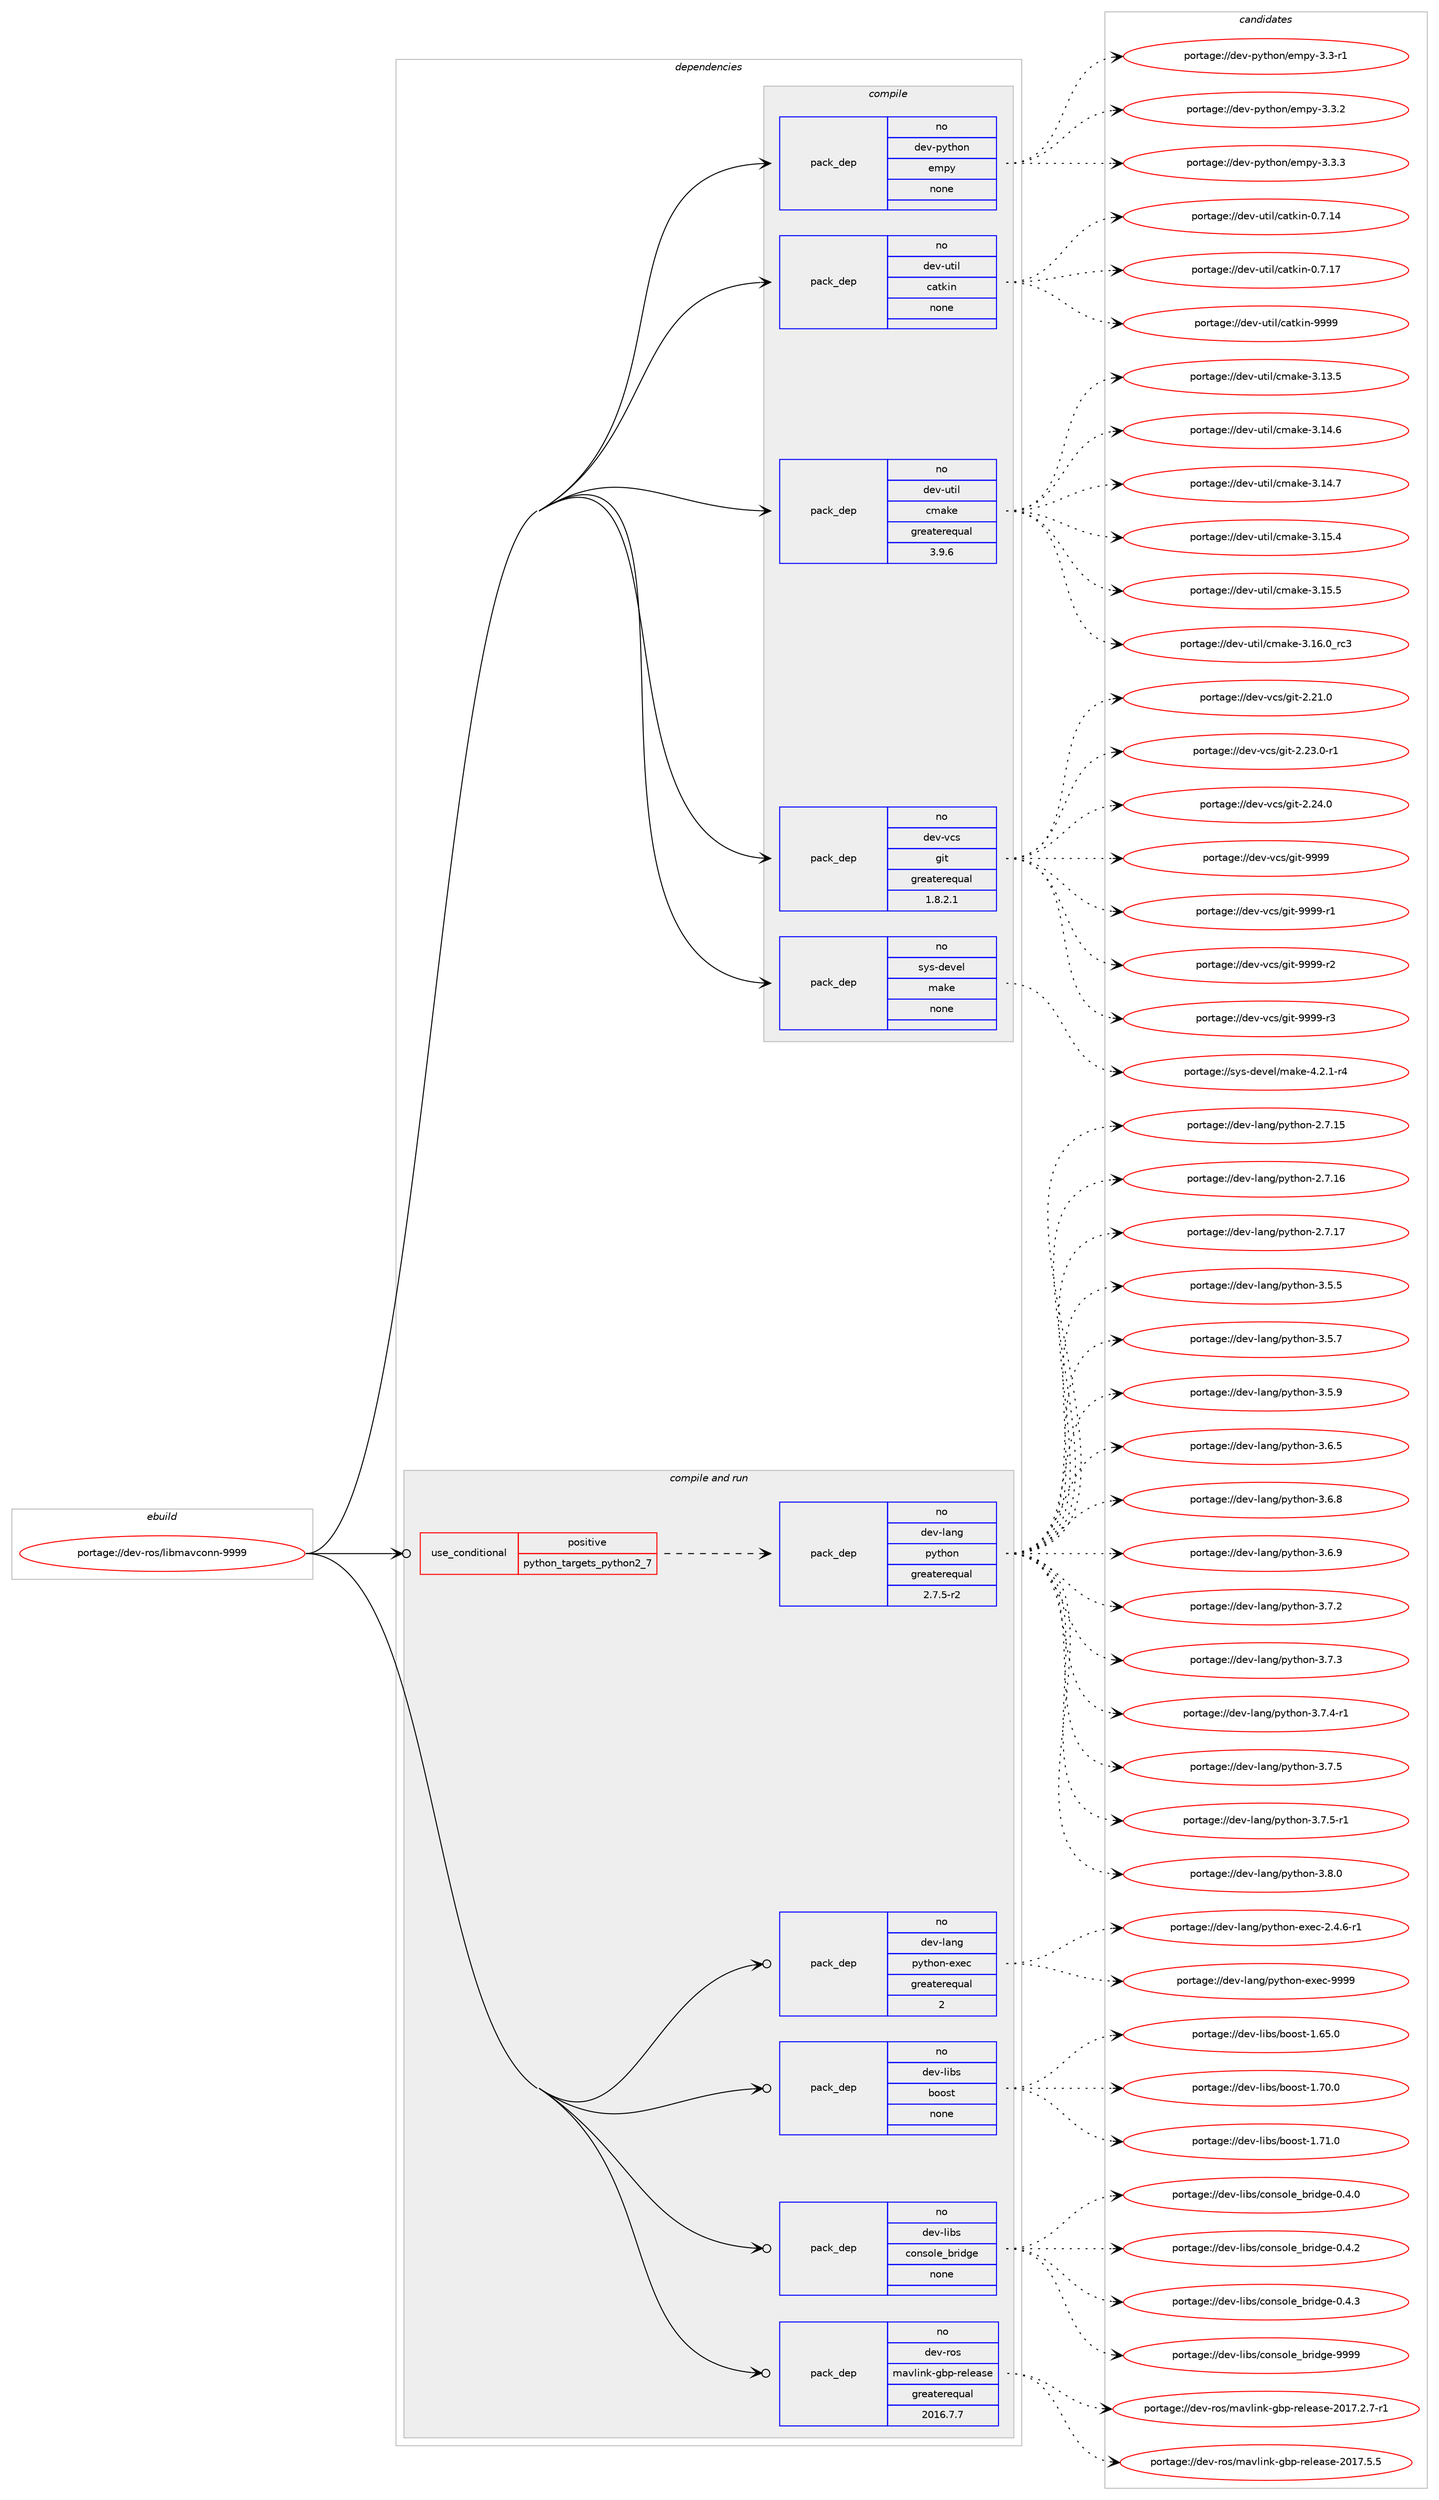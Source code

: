 digraph prolog {

# *************
# Graph options
# *************

newrank=true;
concentrate=true;
compound=true;
graph [rankdir=LR,fontname=Helvetica,fontsize=10,ranksep=1.5];#, ranksep=2.5, nodesep=0.2];
edge  [arrowhead=vee];
node  [fontname=Helvetica,fontsize=10];

# **********
# The ebuild
# **********

subgraph cluster_leftcol {
color=gray;
rank=same;
label=<<i>ebuild</i>>;
id [label="portage://dev-ros/libmavconn-9999", color=red, width=4, href="../dev-ros/libmavconn-9999.svg"];
}

# ****************
# The dependencies
# ****************

subgraph cluster_midcol {
color=gray;
label=<<i>dependencies</i>>;
subgraph cluster_compile {
fillcolor="#eeeeee";
style=filled;
label=<<i>compile</i>>;
subgraph pack144075 {
dependency190529 [label=<<TABLE BORDER="0" CELLBORDER="1" CELLSPACING="0" CELLPADDING="4" WIDTH="220"><TR><TD ROWSPAN="6" CELLPADDING="30">pack_dep</TD></TR><TR><TD WIDTH="110">no</TD></TR><TR><TD>dev-python</TD></TR><TR><TD>empy</TD></TR><TR><TD>none</TD></TR><TR><TD></TD></TR></TABLE>>, shape=none, color=blue];
}
id:e -> dependency190529:w [weight=20,style="solid",arrowhead="vee"];
subgraph pack144076 {
dependency190530 [label=<<TABLE BORDER="0" CELLBORDER="1" CELLSPACING="0" CELLPADDING="4" WIDTH="220"><TR><TD ROWSPAN="6" CELLPADDING="30">pack_dep</TD></TR><TR><TD WIDTH="110">no</TD></TR><TR><TD>dev-util</TD></TR><TR><TD>catkin</TD></TR><TR><TD>none</TD></TR><TR><TD></TD></TR></TABLE>>, shape=none, color=blue];
}
id:e -> dependency190530:w [weight=20,style="solid",arrowhead="vee"];
subgraph pack144077 {
dependency190531 [label=<<TABLE BORDER="0" CELLBORDER="1" CELLSPACING="0" CELLPADDING="4" WIDTH="220"><TR><TD ROWSPAN="6" CELLPADDING="30">pack_dep</TD></TR><TR><TD WIDTH="110">no</TD></TR><TR><TD>dev-util</TD></TR><TR><TD>cmake</TD></TR><TR><TD>greaterequal</TD></TR><TR><TD>3.9.6</TD></TR></TABLE>>, shape=none, color=blue];
}
id:e -> dependency190531:w [weight=20,style="solid",arrowhead="vee"];
subgraph pack144078 {
dependency190532 [label=<<TABLE BORDER="0" CELLBORDER="1" CELLSPACING="0" CELLPADDING="4" WIDTH="220"><TR><TD ROWSPAN="6" CELLPADDING="30">pack_dep</TD></TR><TR><TD WIDTH="110">no</TD></TR><TR><TD>dev-vcs</TD></TR><TR><TD>git</TD></TR><TR><TD>greaterequal</TD></TR><TR><TD>1.8.2.1</TD></TR></TABLE>>, shape=none, color=blue];
}
id:e -> dependency190532:w [weight=20,style="solid",arrowhead="vee"];
subgraph pack144079 {
dependency190533 [label=<<TABLE BORDER="0" CELLBORDER="1" CELLSPACING="0" CELLPADDING="4" WIDTH="220"><TR><TD ROWSPAN="6" CELLPADDING="30">pack_dep</TD></TR><TR><TD WIDTH="110">no</TD></TR><TR><TD>sys-devel</TD></TR><TR><TD>make</TD></TR><TR><TD>none</TD></TR><TR><TD></TD></TR></TABLE>>, shape=none, color=blue];
}
id:e -> dependency190533:w [weight=20,style="solid",arrowhead="vee"];
}
subgraph cluster_compileandrun {
fillcolor="#eeeeee";
style=filled;
label=<<i>compile and run</i>>;
subgraph cond43024 {
dependency190534 [label=<<TABLE BORDER="0" CELLBORDER="1" CELLSPACING="0" CELLPADDING="4"><TR><TD ROWSPAN="3" CELLPADDING="10">use_conditional</TD></TR><TR><TD>positive</TD></TR><TR><TD>python_targets_python2_7</TD></TR></TABLE>>, shape=none, color=red];
subgraph pack144080 {
dependency190535 [label=<<TABLE BORDER="0" CELLBORDER="1" CELLSPACING="0" CELLPADDING="4" WIDTH="220"><TR><TD ROWSPAN="6" CELLPADDING="30">pack_dep</TD></TR><TR><TD WIDTH="110">no</TD></TR><TR><TD>dev-lang</TD></TR><TR><TD>python</TD></TR><TR><TD>greaterequal</TD></TR><TR><TD>2.7.5-r2</TD></TR></TABLE>>, shape=none, color=blue];
}
dependency190534:e -> dependency190535:w [weight=20,style="dashed",arrowhead="vee"];
}
id:e -> dependency190534:w [weight=20,style="solid",arrowhead="odotvee"];
subgraph pack144081 {
dependency190536 [label=<<TABLE BORDER="0" CELLBORDER="1" CELLSPACING="0" CELLPADDING="4" WIDTH="220"><TR><TD ROWSPAN="6" CELLPADDING="30">pack_dep</TD></TR><TR><TD WIDTH="110">no</TD></TR><TR><TD>dev-lang</TD></TR><TR><TD>python-exec</TD></TR><TR><TD>greaterequal</TD></TR><TR><TD>2</TD></TR></TABLE>>, shape=none, color=blue];
}
id:e -> dependency190536:w [weight=20,style="solid",arrowhead="odotvee"];
subgraph pack144082 {
dependency190537 [label=<<TABLE BORDER="0" CELLBORDER="1" CELLSPACING="0" CELLPADDING="4" WIDTH="220"><TR><TD ROWSPAN="6" CELLPADDING="30">pack_dep</TD></TR><TR><TD WIDTH="110">no</TD></TR><TR><TD>dev-libs</TD></TR><TR><TD>boost</TD></TR><TR><TD>none</TD></TR><TR><TD></TD></TR></TABLE>>, shape=none, color=blue];
}
id:e -> dependency190537:w [weight=20,style="solid",arrowhead="odotvee"];
subgraph pack144083 {
dependency190538 [label=<<TABLE BORDER="0" CELLBORDER="1" CELLSPACING="0" CELLPADDING="4" WIDTH="220"><TR><TD ROWSPAN="6" CELLPADDING="30">pack_dep</TD></TR><TR><TD WIDTH="110">no</TD></TR><TR><TD>dev-libs</TD></TR><TR><TD>console_bridge</TD></TR><TR><TD>none</TD></TR><TR><TD></TD></TR></TABLE>>, shape=none, color=blue];
}
id:e -> dependency190538:w [weight=20,style="solid",arrowhead="odotvee"];
subgraph pack144084 {
dependency190539 [label=<<TABLE BORDER="0" CELLBORDER="1" CELLSPACING="0" CELLPADDING="4" WIDTH="220"><TR><TD ROWSPAN="6" CELLPADDING="30">pack_dep</TD></TR><TR><TD WIDTH="110">no</TD></TR><TR><TD>dev-ros</TD></TR><TR><TD>mavlink-gbp-release</TD></TR><TR><TD>greaterequal</TD></TR><TR><TD>2016.7.7</TD></TR></TABLE>>, shape=none, color=blue];
}
id:e -> dependency190539:w [weight=20,style="solid",arrowhead="odotvee"];
}
subgraph cluster_run {
fillcolor="#eeeeee";
style=filled;
label=<<i>run</i>>;
}
}

# **************
# The candidates
# **************

subgraph cluster_choices {
rank=same;
color=gray;
label=<<i>candidates</i>>;

subgraph choice144075 {
color=black;
nodesep=1;
choiceportage1001011184511212111610411111047101109112121455146514511449 [label="portage://dev-python/empy-3.3-r1", color=red, width=4,href="../dev-python/empy-3.3-r1.svg"];
choiceportage1001011184511212111610411111047101109112121455146514650 [label="portage://dev-python/empy-3.3.2", color=red, width=4,href="../dev-python/empy-3.3.2.svg"];
choiceportage1001011184511212111610411111047101109112121455146514651 [label="portage://dev-python/empy-3.3.3", color=red, width=4,href="../dev-python/empy-3.3.3.svg"];
dependency190529:e -> choiceportage1001011184511212111610411111047101109112121455146514511449:w [style=dotted,weight="100"];
dependency190529:e -> choiceportage1001011184511212111610411111047101109112121455146514650:w [style=dotted,weight="100"];
dependency190529:e -> choiceportage1001011184511212111610411111047101109112121455146514651:w [style=dotted,weight="100"];
}
subgraph choice144076 {
color=black;
nodesep=1;
choiceportage1001011184511711610510847999711610710511045484655464952 [label="portage://dev-util/catkin-0.7.14", color=red, width=4,href="../dev-util/catkin-0.7.14.svg"];
choiceportage1001011184511711610510847999711610710511045484655464955 [label="portage://dev-util/catkin-0.7.17", color=red, width=4,href="../dev-util/catkin-0.7.17.svg"];
choiceportage100101118451171161051084799971161071051104557575757 [label="portage://dev-util/catkin-9999", color=red, width=4,href="../dev-util/catkin-9999.svg"];
dependency190530:e -> choiceportage1001011184511711610510847999711610710511045484655464952:w [style=dotted,weight="100"];
dependency190530:e -> choiceportage1001011184511711610510847999711610710511045484655464955:w [style=dotted,weight="100"];
dependency190530:e -> choiceportage100101118451171161051084799971161071051104557575757:w [style=dotted,weight="100"];
}
subgraph choice144077 {
color=black;
nodesep=1;
choiceportage1001011184511711610510847991099710710145514649514653 [label="portage://dev-util/cmake-3.13.5", color=red, width=4,href="../dev-util/cmake-3.13.5.svg"];
choiceportage1001011184511711610510847991099710710145514649524654 [label="portage://dev-util/cmake-3.14.6", color=red, width=4,href="../dev-util/cmake-3.14.6.svg"];
choiceportage1001011184511711610510847991099710710145514649524655 [label="portage://dev-util/cmake-3.14.7", color=red, width=4,href="../dev-util/cmake-3.14.7.svg"];
choiceportage1001011184511711610510847991099710710145514649534652 [label="portage://dev-util/cmake-3.15.4", color=red, width=4,href="../dev-util/cmake-3.15.4.svg"];
choiceportage1001011184511711610510847991099710710145514649534653 [label="portage://dev-util/cmake-3.15.5", color=red, width=4,href="../dev-util/cmake-3.15.5.svg"];
choiceportage1001011184511711610510847991099710710145514649544648951149951 [label="portage://dev-util/cmake-3.16.0_rc3", color=red, width=4,href="../dev-util/cmake-3.16.0_rc3.svg"];
dependency190531:e -> choiceportage1001011184511711610510847991099710710145514649514653:w [style=dotted,weight="100"];
dependency190531:e -> choiceportage1001011184511711610510847991099710710145514649524654:w [style=dotted,weight="100"];
dependency190531:e -> choiceportage1001011184511711610510847991099710710145514649524655:w [style=dotted,weight="100"];
dependency190531:e -> choiceportage1001011184511711610510847991099710710145514649534652:w [style=dotted,weight="100"];
dependency190531:e -> choiceportage1001011184511711610510847991099710710145514649534653:w [style=dotted,weight="100"];
dependency190531:e -> choiceportage1001011184511711610510847991099710710145514649544648951149951:w [style=dotted,weight="100"];
}
subgraph choice144078 {
color=black;
nodesep=1;
choiceportage10010111845118991154710310511645504650494648 [label="portage://dev-vcs/git-2.21.0", color=red, width=4,href="../dev-vcs/git-2.21.0.svg"];
choiceportage100101118451189911547103105116455046505146484511449 [label="portage://dev-vcs/git-2.23.0-r1", color=red, width=4,href="../dev-vcs/git-2.23.0-r1.svg"];
choiceportage10010111845118991154710310511645504650524648 [label="portage://dev-vcs/git-2.24.0", color=red, width=4,href="../dev-vcs/git-2.24.0.svg"];
choiceportage1001011184511899115471031051164557575757 [label="portage://dev-vcs/git-9999", color=red, width=4,href="../dev-vcs/git-9999.svg"];
choiceportage10010111845118991154710310511645575757574511449 [label="portage://dev-vcs/git-9999-r1", color=red, width=4,href="../dev-vcs/git-9999-r1.svg"];
choiceportage10010111845118991154710310511645575757574511450 [label="portage://dev-vcs/git-9999-r2", color=red, width=4,href="../dev-vcs/git-9999-r2.svg"];
choiceportage10010111845118991154710310511645575757574511451 [label="portage://dev-vcs/git-9999-r3", color=red, width=4,href="../dev-vcs/git-9999-r3.svg"];
dependency190532:e -> choiceportage10010111845118991154710310511645504650494648:w [style=dotted,weight="100"];
dependency190532:e -> choiceportage100101118451189911547103105116455046505146484511449:w [style=dotted,weight="100"];
dependency190532:e -> choiceportage10010111845118991154710310511645504650524648:w [style=dotted,weight="100"];
dependency190532:e -> choiceportage1001011184511899115471031051164557575757:w [style=dotted,weight="100"];
dependency190532:e -> choiceportage10010111845118991154710310511645575757574511449:w [style=dotted,weight="100"];
dependency190532:e -> choiceportage10010111845118991154710310511645575757574511450:w [style=dotted,weight="100"];
dependency190532:e -> choiceportage10010111845118991154710310511645575757574511451:w [style=dotted,weight="100"];
}
subgraph choice144079 {
color=black;
nodesep=1;
choiceportage1151211154510010111810110847109971071014552465046494511452 [label="portage://sys-devel/make-4.2.1-r4", color=red, width=4,href="../sys-devel/make-4.2.1-r4.svg"];
dependency190533:e -> choiceportage1151211154510010111810110847109971071014552465046494511452:w [style=dotted,weight="100"];
}
subgraph choice144080 {
color=black;
nodesep=1;
choiceportage10010111845108971101034711212111610411111045504655464953 [label="portage://dev-lang/python-2.7.15", color=red, width=4,href="../dev-lang/python-2.7.15.svg"];
choiceportage10010111845108971101034711212111610411111045504655464954 [label="portage://dev-lang/python-2.7.16", color=red, width=4,href="../dev-lang/python-2.7.16.svg"];
choiceportage10010111845108971101034711212111610411111045504655464955 [label="portage://dev-lang/python-2.7.17", color=red, width=4,href="../dev-lang/python-2.7.17.svg"];
choiceportage100101118451089711010347112121116104111110455146534653 [label="portage://dev-lang/python-3.5.5", color=red, width=4,href="../dev-lang/python-3.5.5.svg"];
choiceportage100101118451089711010347112121116104111110455146534655 [label="portage://dev-lang/python-3.5.7", color=red, width=4,href="../dev-lang/python-3.5.7.svg"];
choiceportage100101118451089711010347112121116104111110455146534657 [label="portage://dev-lang/python-3.5.9", color=red, width=4,href="../dev-lang/python-3.5.9.svg"];
choiceportage100101118451089711010347112121116104111110455146544653 [label="portage://dev-lang/python-3.6.5", color=red, width=4,href="../dev-lang/python-3.6.5.svg"];
choiceportage100101118451089711010347112121116104111110455146544656 [label="portage://dev-lang/python-3.6.8", color=red, width=4,href="../dev-lang/python-3.6.8.svg"];
choiceportage100101118451089711010347112121116104111110455146544657 [label="portage://dev-lang/python-3.6.9", color=red, width=4,href="../dev-lang/python-3.6.9.svg"];
choiceportage100101118451089711010347112121116104111110455146554650 [label="portage://dev-lang/python-3.7.2", color=red, width=4,href="../dev-lang/python-3.7.2.svg"];
choiceportage100101118451089711010347112121116104111110455146554651 [label="portage://dev-lang/python-3.7.3", color=red, width=4,href="../dev-lang/python-3.7.3.svg"];
choiceportage1001011184510897110103471121211161041111104551465546524511449 [label="portage://dev-lang/python-3.7.4-r1", color=red, width=4,href="../dev-lang/python-3.7.4-r1.svg"];
choiceportage100101118451089711010347112121116104111110455146554653 [label="portage://dev-lang/python-3.7.5", color=red, width=4,href="../dev-lang/python-3.7.5.svg"];
choiceportage1001011184510897110103471121211161041111104551465546534511449 [label="portage://dev-lang/python-3.7.5-r1", color=red, width=4,href="../dev-lang/python-3.7.5-r1.svg"];
choiceportage100101118451089711010347112121116104111110455146564648 [label="portage://dev-lang/python-3.8.0", color=red, width=4,href="../dev-lang/python-3.8.0.svg"];
dependency190535:e -> choiceportage10010111845108971101034711212111610411111045504655464953:w [style=dotted,weight="100"];
dependency190535:e -> choiceportage10010111845108971101034711212111610411111045504655464954:w [style=dotted,weight="100"];
dependency190535:e -> choiceportage10010111845108971101034711212111610411111045504655464955:w [style=dotted,weight="100"];
dependency190535:e -> choiceportage100101118451089711010347112121116104111110455146534653:w [style=dotted,weight="100"];
dependency190535:e -> choiceportage100101118451089711010347112121116104111110455146534655:w [style=dotted,weight="100"];
dependency190535:e -> choiceportage100101118451089711010347112121116104111110455146534657:w [style=dotted,weight="100"];
dependency190535:e -> choiceportage100101118451089711010347112121116104111110455146544653:w [style=dotted,weight="100"];
dependency190535:e -> choiceportage100101118451089711010347112121116104111110455146544656:w [style=dotted,weight="100"];
dependency190535:e -> choiceportage100101118451089711010347112121116104111110455146544657:w [style=dotted,weight="100"];
dependency190535:e -> choiceportage100101118451089711010347112121116104111110455146554650:w [style=dotted,weight="100"];
dependency190535:e -> choiceportage100101118451089711010347112121116104111110455146554651:w [style=dotted,weight="100"];
dependency190535:e -> choiceportage1001011184510897110103471121211161041111104551465546524511449:w [style=dotted,weight="100"];
dependency190535:e -> choiceportage100101118451089711010347112121116104111110455146554653:w [style=dotted,weight="100"];
dependency190535:e -> choiceportage1001011184510897110103471121211161041111104551465546534511449:w [style=dotted,weight="100"];
dependency190535:e -> choiceportage100101118451089711010347112121116104111110455146564648:w [style=dotted,weight="100"];
}
subgraph choice144081 {
color=black;
nodesep=1;
choiceportage10010111845108971101034711212111610411111045101120101994550465246544511449 [label="portage://dev-lang/python-exec-2.4.6-r1", color=red, width=4,href="../dev-lang/python-exec-2.4.6-r1.svg"];
choiceportage10010111845108971101034711212111610411111045101120101994557575757 [label="portage://dev-lang/python-exec-9999", color=red, width=4,href="../dev-lang/python-exec-9999.svg"];
dependency190536:e -> choiceportage10010111845108971101034711212111610411111045101120101994550465246544511449:w [style=dotted,weight="100"];
dependency190536:e -> choiceportage10010111845108971101034711212111610411111045101120101994557575757:w [style=dotted,weight="100"];
}
subgraph choice144082 {
color=black;
nodesep=1;
choiceportage1001011184510810598115479811111111511645494654534648 [label="portage://dev-libs/boost-1.65.0", color=red, width=4,href="../dev-libs/boost-1.65.0.svg"];
choiceportage1001011184510810598115479811111111511645494655484648 [label="portage://dev-libs/boost-1.70.0", color=red, width=4,href="../dev-libs/boost-1.70.0.svg"];
choiceportage1001011184510810598115479811111111511645494655494648 [label="portage://dev-libs/boost-1.71.0", color=red, width=4,href="../dev-libs/boost-1.71.0.svg"];
dependency190537:e -> choiceportage1001011184510810598115479811111111511645494654534648:w [style=dotted,weight="100"];
dependency190537:e -> choiceportage1001011184510810598115479811111111511645494655484648:w [style=dotted,weight="100"];
dependency190537:e -> choiceportage1001011184510810598115479811111111511645494655494648:w [style=dotted,weight="100"];
}
subgraph choice144083 {
color=black;
nodesep=1;
choiceportage100101118451081059811547991111101151111081019598114105100103101454846524648 [label="portage://dev-libs/console_bridge-0.4.0", color=red, width=4,href="../dev-libs/console_bridge-0.4.0.svg"];
choiceportage100101118451081059811547991111101151111081019598114105100103101454846524650 [label="portage://dev-libs/console_bridge-0.4.2", color=red, width=4,href="../dev-libs/console_bridge-0.4.2.svg"];
choiceportage100101118451081059811547991111101151111081019598114105100103101454846524651 [label="portage://dev-libs/console_bridge-0.4.3", color=red, width=4,href="../dev-libs/console_bridge-0.4.3.svg"];
choiceportage1001011184510810598115479911111011511110810195981141051001031014557575757 [label="portage://dev-libs/console_bridge-9999", color=red, width=4,href="../dev-libs/console_bridge-9999.svg"];
dependency190538:e -> choiceportage100101118451081059811547991111101151111081019598114105100103101454846524648:w [style=dotted,weight="100"];
dependency190538:e -> choiceportage100101118451081059811547991111101151111081019598114105100103101454846524650:w [style=dotted,weight="100"];
dependency190538:e -> choiceportage100101118451081059811547991111101151111081019598114105100103101454846524651:w [style=dotted,weight="100"];
dependency190538:e -> choiceportage1001011184510810598115479911111011511110810195981141051001031014557575757:w [style=dotted,weight="100"];
}
subgraph choice144084 {
color=black;
nodesep=1;
choiceportage100101118451141111154710997118108105110107451039811245114101108101971151014550484955465046554511449 [label="portage://dev-ros/mavlink-gbp-release-2017.2.7-r1", color=red, width=4,href="../dev-ros/mavlink-gbp-release-2017.2.7-r1.svg"];
choiceportage10010111845114111115471099711810810511010745103981124511410110810197115101455048495546534653 [label="portage://dev-ros/mavlink-gbp-release-2017.5.5", color=red, width=4,href="../dev-ros/mavlink-gbp-release-2017.5.5.svg"];
dependency190539:e -> choiceportage100101118451141111154710997118108105110107451039811245114101108101971151014550484955465046554511449:w [style=dotted,weight="100"];
dependency190539:e -> choiceportage10010111845114111115471099711810810511010745103981124511410110810197115101455048495546534653:w [style=dotted,weight="100"];
}
}

}
